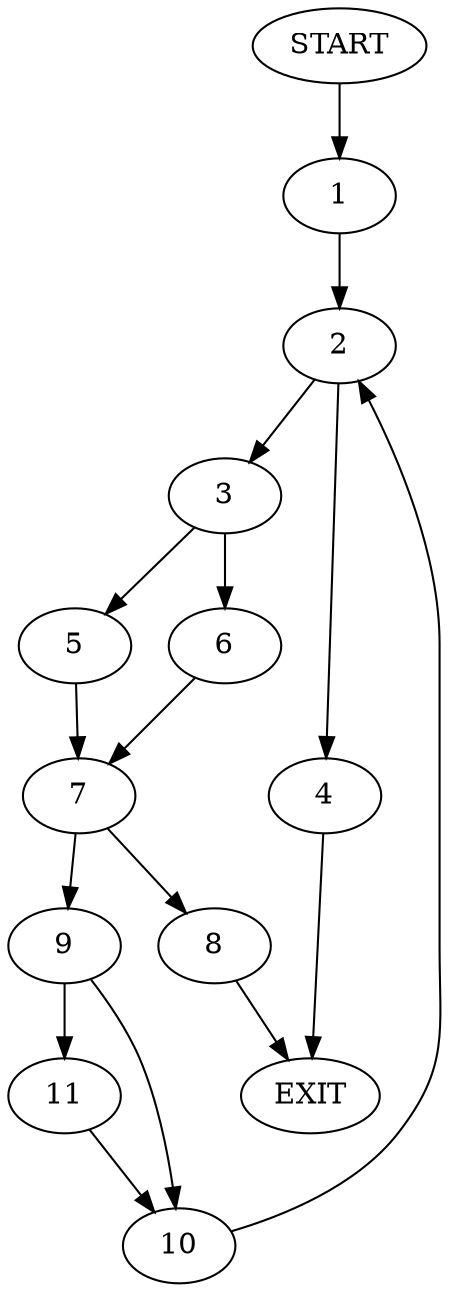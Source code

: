 digraph {
0 [label="START"]
12 [label="EXIT"]
0 -> 1
1 -> 2
2 -> 3
2 -> 4
4 -> 12
3 -> 5
3 -> 6
5 -> 7
6 -> 7
7 -> 8
7 -> 9
8 -> 12
9 -> 10
9 -> 11
10 -> 2
11 -> 10
}
